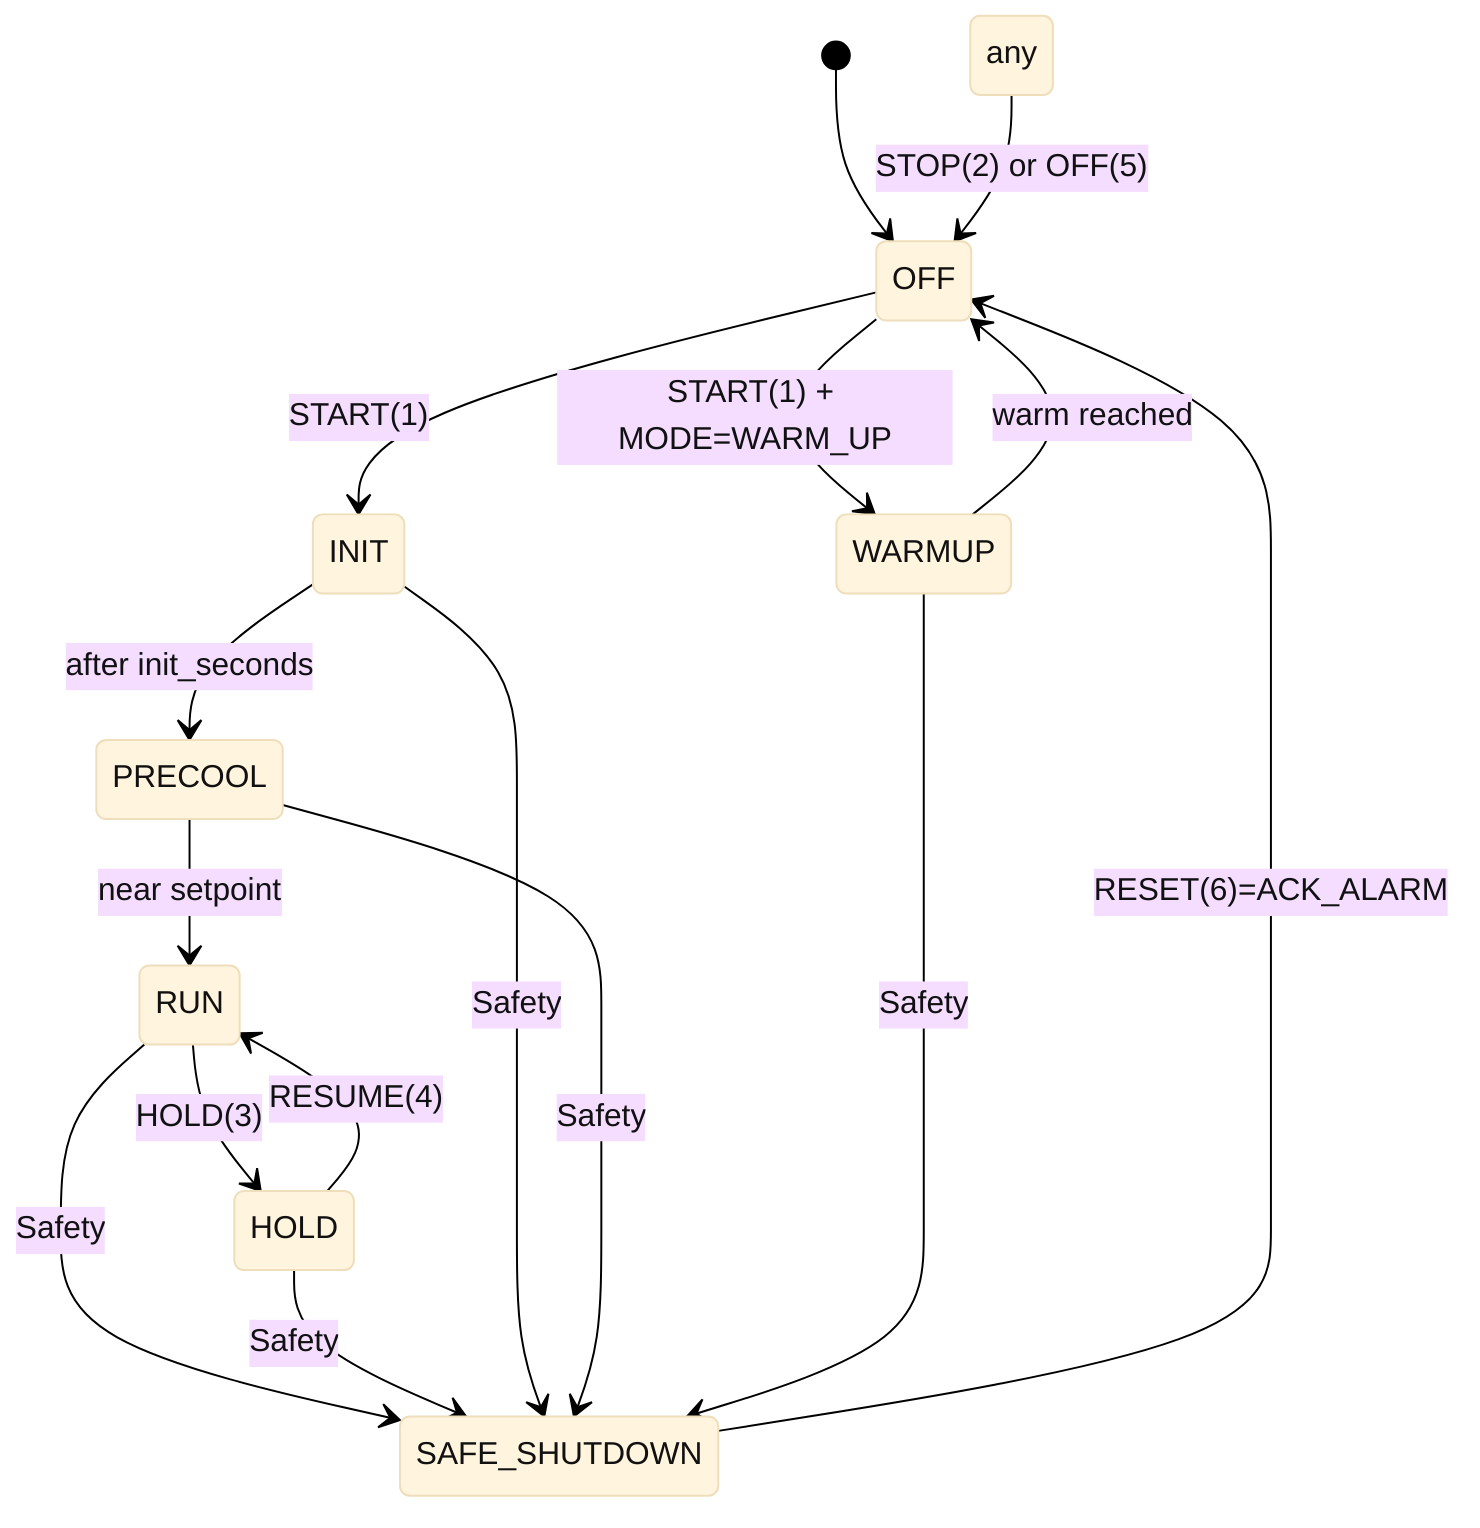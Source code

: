%%{init: {"theme":"base","themeVariables":{
"background":"#ffffff",
"primaryTextColor":"#111111"
}}}%%

stateDiagram-v2
  [*] --> OFF
  %% Start paths
  OFF --> WARMUP: START(1) + MODE=WARM_UP
  OFF --> INIT: START(1)
  INIT --> PRECOOL: after init_seconds
  PRECOOL --> RUN: near setpoint
  %% Hold/Resume
  RUN --> HOLD: HOLD(3)
  HOLD --> RUN: RESUME(4)
  %% Stop/Off
  any --> OFF: STOP(2) or OFF(5)
  WARMUP --> OFF: warm reached
  
  state SAFE_SHUTDOWN
  RUN --> SAFE_SHUTDOWN: Safety
  HOLD --> SAFE_SHUTDOWN: Safety
  INIT --> SAFE_SHUTDOWN: Safety
  PRECOOL --> SAFE_SHUTDOWN: Safety
  WARMUP --> SAFE_SHUTDOWN: Safety
  SAFE_SHUTDOWN --> OFF: RESET(6)=ACK_ALARM
